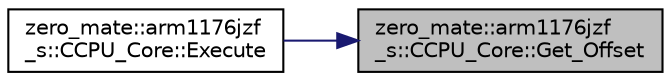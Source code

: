 digraph "zero_mate::arm1176jzf_s::CCPU_Core::Get_Offset"
{
 // LATEX_PDF_SIZE
  bgcolor="transparent";
  edge [fontname="Helvetica",fontsize="10",labelfontname="Helvetica",labelfontsize="10"];
  node [fontname="Helvetica",fontsize="10",shape=record];
  rankdir="RL";
  Node1 [label="zero_mate::arm1176jzf\l_s::CCPU_Core::Get_Offset",height=0.2,width=0.4,color="black", fillcolor="grey75", style="filled", fontcolor="black",tooltip="Calculates the offset from the base address in a single data transfer instruction."];
  Node1 -> Node2 [dir="back",color="midnightblue",fontsize="10",style="solid",fontname="Helvetica"];
  Node2 [label="zero_mate::arm1176jzf\l_s::CCPU_Core::Execute",height=0.2,width=0.4,color="black",URL="$classzero__mate_1_1arm1176jzf__s_1_1CCPU__Core.html#ab4697275a93c62613b13cdd77726f81c",tooltip="Executes a single data transfer instruction."];
}
